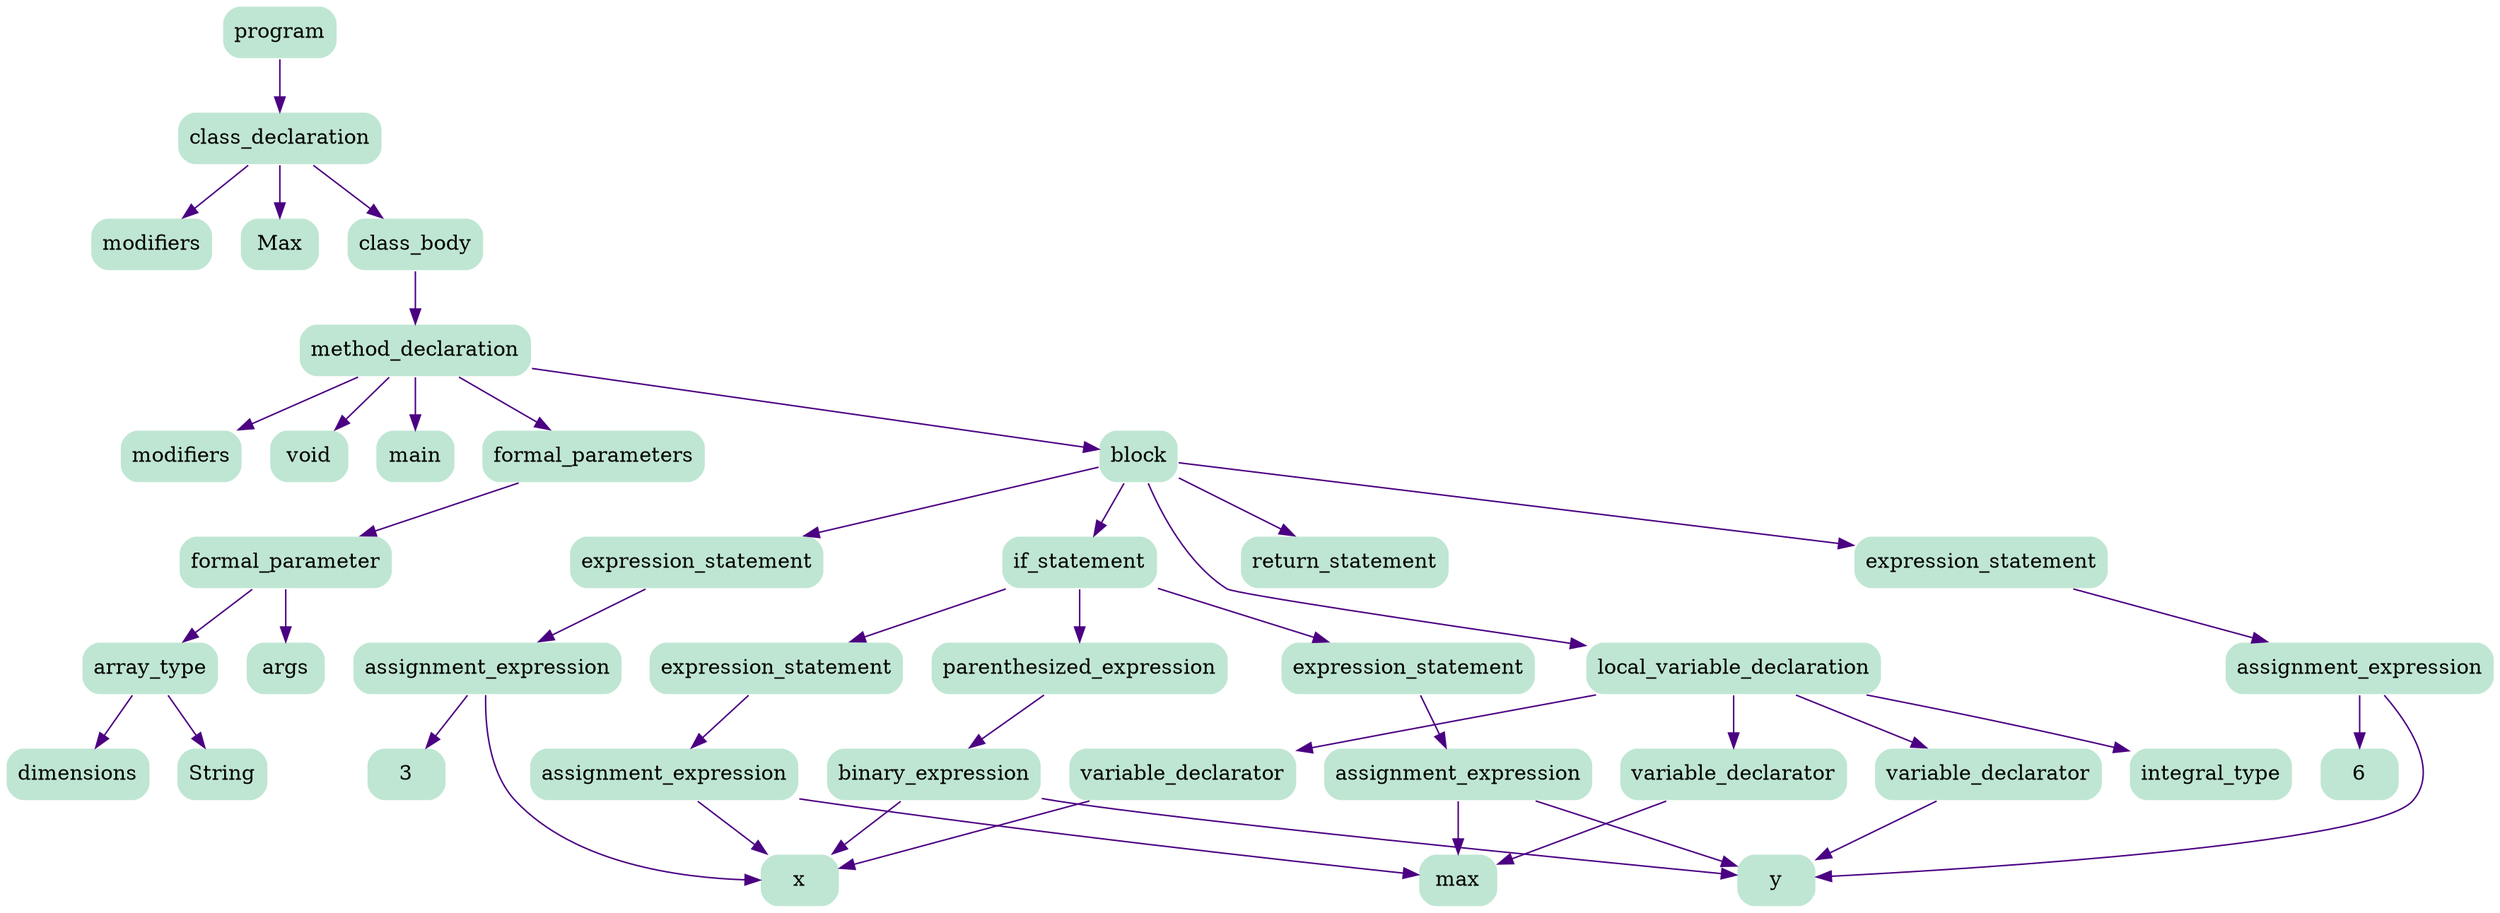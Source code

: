 digraph  {
5 [color=white, fillcolor="#BFE6D3", label=program, node_type=program, shape=box, style="rounded, filled"];
6 [color=white, fillcolor="#BFE6D3", label=class_declaration, node_type=class_declaration, shape=box, style="rounded, filled"];
7 [color=white, fillcolor="#BFE6D3", label=modifiers, node_type=modifiers, shape=box, style="rounded, filled"];
8 [color=white, fillcolor="#BFE6D3", label=Max, node_type=identifier, shape=box, style="rounded, filled"];
9 [color=white, fillcolor="#BFE6D3", label=class_body, node_type=class_body, shape=box, style="rounded, filled"];
10 [color=white, fillcolor="#BFE6D3", label=method_declaration, node_type=method_declaration, shape=box, style="rounded, filled"];
11 [color=white, fillcolor="#BFE6D3", label=modifiers, node_type=modifiers, shape=box, style="rounded, filled"];
12 [color=white, fillcolor="#BFE6D3", label=void, node_type=void_type, shape=box, style="rounded, filled"];
13 [color=white, fillcolor="#BFE6D3", label=main, node_type=identifier, shape=box, style="rounded, filled"];
14 [color=white, fillcolor="#BFE6D3", label=formal_parameters, node_type=formal_parameters, shape=box, style="rounded, filled"];
15 [color=white, fillcolor="#BFE6D3", label=formal_parameter, node_type=formal_parameter, shape=box, style="rounded, filled"];
16 [color=white, fillcolor="#BFE6D3", label=array_type, node_type=array_type, shape=box, style="rounded, filled"];
17 [color=white, fillcolor="#BFE6D3", label=String, node_type=type_identifier, shape=box, style="rounded, filled"];
18 [color=white, fillcolor="#BFE6D3", label=dimensions, node_type=dimensions, shape=box, style="rounded, filled"];
19 [color=white, fillcolor="#BFE6D3", label=args, node_type=identifier, shape=box, style="rounded, filled"];
20 [color=white, fillcolor="#BFE6D3", label=block, node_type=block, shape=box, style="rounded, filled"];
21 [color=white, fillcolor="#BFE6D3", label=local_variable_declaration, node_type=local_variable_declaration, shape=box, style="rounded, filled"];
22 [color=white, fillcolor="#BFE6D3", label=integral_type, node_type=integral_type, shape=box, style="rounded, filled"];
23 [color=white, fillcolor="#BFE6D3", label=variable_declarator, node_type=variable_declarator, shape=box, style="rounded, filled"];
24 [color=white, fillcolor="#BFE6D3", label=x, node_type=identifier, shape=box, style="rounded, filled"];
25 [color=white, fillcolor="#BFE6D3", label=variable_declarator, node_type=variable_declarator, shape=box, style="rounded, filled"];
26 [color=white, fillcolor="#BFE6D3", label=y, node_type=identifier, shape=box, style="rounded, filled"];
27 [color=white, fillcolor="#BFE6D3", label=variable_declarator, node_type=variable_declarator, shape=box, style="rounded, filled"];
28 [color=white, fillcolor="#BFE6D3", label=max, node_type=identifier, shape=box, style="rounded, filled"];
29 [color=white, fillcolor="#BFE6D3", label=expression_statement, node_type=expression_statement, shape=box, style="rounded, filled"];
30 [color=white, fillcolor="#BFE6D3", label=assignment_expression, node_type=assignment_expression, shape=box, style="rounded, filled"];
32 [color=white, fillcolor="#BFE6D3", label=3, node_type=decimal_integer_literal, shape=box, style="rounded, filled"];
33 [color=white, fillcolor="#BFE6D3", label=expression_statement, node_type=expression_statement, shape=box, style="rounded, filled"];
34 [color=white, fillcolor="#BFE6D3", label=assignment_expression, node_type=assignment_expression, shape=box, style="rounded, filled"];
36 [color=white, fillcolor="#BFE6D3", label=6, node_type=decimal_integer_literal, shape=box, style="rounded, filled"];
37 [color=white, fillcolor="#BFE6D3", label=if_statement, node_type=if_statement, shape=box, style="rounded, filled"];
38 [color=white, fillcolor="#BFE6D3", label=parenthesized_expression, node_type=parenthesized_expression, shape=box, style="rounded, filled"];
39 [color=white, fillcolor="#BFE6D3", label=binary_expression, node_type=binary_expression, shape=box, style="rounded, filled"];
42 [color=white, fillcolor="#BFE6D3", label=expression_statement, node_type=expression_statement, shape=box, style="rounded, filled"];
43 [color=white, fillcolor="#BFE6D3", label=assignment_expression, node_type=assignment_expression, shape=box, style="rounded, filled"];
46 [color=white, fillcolor="#BFE6D3", label=expression_statement, node_type=expression_statement, shape=box, style="rounded, filled"];
47 [color=white, fillcolor="#BFE6D3", label=assignment_expression, node_type=assignment_expression, shape=box, style="rounded, filled"];
50 [color=white, fillcolor="#BFE6D3", label=return_statement, node_type=return_statement, shape=box, style="rounded, filled"];
5 -> 6  [color=indigo, edge_type=AST_edge, key=0, shape=vee];
6 -> 7  [color=indigo, edge_type=AST_edge, key=0, shape=vee];
6 -> 8  [color=indigo, edge_type=AST_edge, key=0, shape=vee];
6 -> 9  [color=indigo, edge_type=AST_edge, key=0, shape=vee];
9 -> 10  [color=indigo, edge_type=AST_edge, key=0, shape=vee];
10 -> 11  [color=indigo, edge_type=AST_edge, key=0, shape=vee];
10 -> 12  [color=indigo, edge_type=AST_edge, key=0, shape=vee];
10 -> 13  [color=indigo, edge_type=AST_edge, key=0, shape=vee];
10 -> 14  [color=indigo, edge_type=AST_edge, key=0, shape=vee];
10 -> 20  [color=indigo, edge_type=AST_edge, key=0, shape=vee];
14 -> 15  [color=indigo, edge_type=AST_edge, key=0, shape=vee];
15 -> 16  [color=indigo, edge_type=AST_edge, key=0, shape=vee];
15 -> 19  [color=indigo, edge_type=AST_edge, key=0, shape=vee];
16 -> 17  [color=indigo, edge_type=AST_edge, key=0, shape=vee];
16 -> 18  [color=indigo, edge_type=AST_edge, key=0, shape=vee];
20 -> 21  [color=indigo, edge_type=AST_edge, key=0, shape=vee];
20 -> 29  [color=indigo, edge_type=AST_edge, key=0, shape=vee];
20 -> 33  [color=indigo, edge_type=AST_edge, key=0, shape=vee];
20 -> 37  [color=indigo, edge_type=AST_edge, key=0, shape=vee];
20 -> 50  [color=indigo, edge_type=AST_edge, key=0, shape=vee];
21 -> 22  [color=indigo, edge_type=AST_edge, key=0, shape=vee];
21 -> 23  [color=indigo, edge_type=AST_edge, key=0, shape=vee];
21 -> 25  [color=indigo, edge_type=AST_edge, key=0, shape=vee];
21 -> 27  [color=indigo, edge_type=AST_edge, key=0, shape=vee];
23 -> 24  [color=indigo, edge_type=AST_edge, key=0, shape=vee];
25 -> 26  [color=indigo, edge_type=AST_edge, key=0, shape=vee];
27 -> 28  [color=indigo, edge_type=AST_edge, key=0, shape=vee];
29 -> 30  [color=indigo, edge_type=AST_edge, key=0, shape=vee];
30 -> 32  [color=indigo, edge_type=AST_edge, key=0, shape=vee];
30 -> 24  [color=indigo, edge_type=AST_edge, key=0, shape=vee];
33 -> 34  [color=indigo, edge_type=AST_edge, key=0, shape=vee];
34 -> 36  [color=indigo, edge_type=AST_edge, key=0, shape=vee];
34 -> 26  [color=indigo, edge_type=AST_edge, key=0, shape=vee];
37 -> 38  [color=indigo, edge_type=AST_edge, key=0, shape=vee];
37 -> 42  [color=indigo, edge_type=AST_edge, key=0, shape=vee];
37 -> 46  [color=indigo, edge_type=AST_edge, key=0, shape=vee];
38 -> 39  [color=indigo, edge_type=AST_edge, key=0, shape=vee];
39 -> 24  [color=indigo, edge_type=AST_edge, key=0, shape=vee];
39 -> 26  [color=indigo, edge_type=AST_edge, key=0, shape=vee];
42 -> 43  [color=indigo, edge_type=AST_edge, key=0, shape=vee];
43 -> 24  [color=indigo, edge_type=AST_edge, key=0, shape=vee];
43 -> 28  [color=indigo, edge_type=AST_edge, key=0, shape=vee];
46 -> 47  [color=indigo, edge_type=AST_edge, key=0, shape=vee];
47 -> 26  [color=indigo, edge_type=AST_edge, key=0, shape=vee];
47 -> 28  [color=indigo, edge_type=AST_edge, key=0, shape=vee];
}
